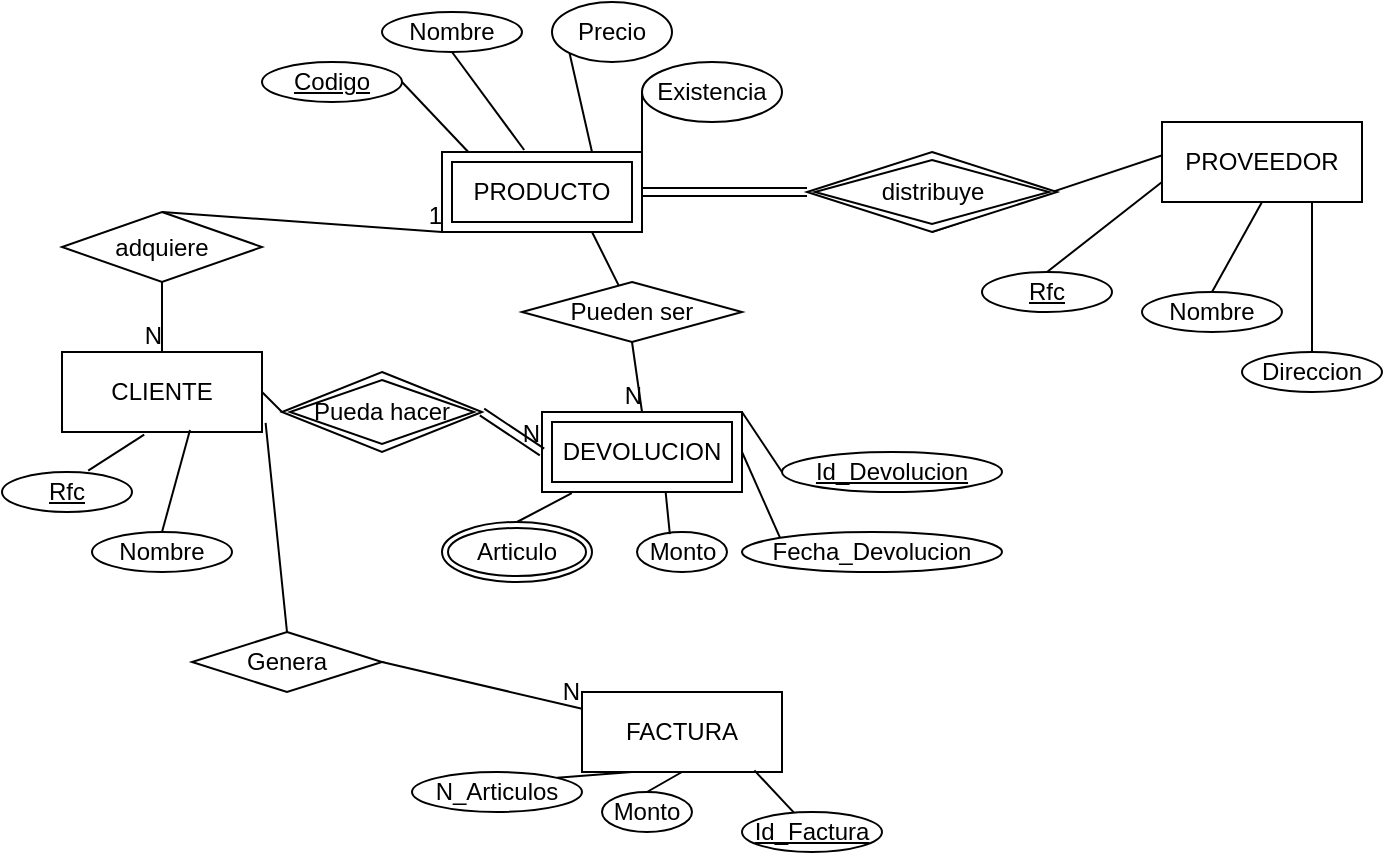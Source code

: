 <mxfile version="13.7.8" type="github">
  <diagram id="R2lEEEUBdFMjLlhIrx00" name="Page-1">
    <mxGraphModel dx="901" dy="459" grid="1" gridSize="10" guides="1" tooltips="1" connect="1" arrows="1" fold="1" page="1" pageScale="1" pageWidth="850" pageHeight="1100" math="0" shadow="0" extFonts="Permanent Marker^https://fonts.googleapis.com/css?family=Permanent+Marker">
      <root>
        <mxCell id="0" />
        <mxCell id="1" parent="0" />
        <mxCell id="2MwDD0MVYZ0e9IB-4ncI-2" value="Nombre" style="ellipse;whiteSpace=wrap;html=1;align=center;" parent="1" vertex="1">
          <mxGeometry x="340" y="70" width="70" height="20" as="geometry" />
        </mxCell>
        <mxCell id="2MwDD0MVYZ0e9IB-4ncI-3" value="Codigo" style="ellipse;whiteSpace=wrap;html=1;align=center;fontStyle=4;" parent="1" vertex="1">
          <mxGeometry x="280" y="95" width="70" height="20" as="geometry" />
        </mxCell>
        <mxCell id="2MwDD0MVYZ0e9IB-4ncI-4" value="Precio" style="ellipse;whiteSpace=wrap;html=1;align=center;" parent="1" vertex="1">
          <mxGeometry x="425" y="65" width="60" height="30" as="geometry" />
        </mxCell>
        <mxCell id="2MwDD0MVYZ0e9IB-4ncI-5" value="Existencia" style="ellipse;whiteSpace=wrap;html=1;align=center;" parent="1" vertex="1">
          <mxGeometry x="470" y="95" width="70" height="30" as="geometry" />
        </mxCell>
        <mxCell id="2MwDD0MVYZ0e9IB-4ncI-7" value="" style="endArrow=none;html=1;rounded=0;exitX=1;exitY=0.5;exitDx=0;exitDy=0;entryX=0.141;entryY=0.025;entryDx=0;entryDy=0;entryPerimeter=0;" parent="1" source="2MwDD0MVYZ0e9IB-4ncI-3" target="2MwDD0MVYZ0e9IB-4ncI-11" edge="1">
          <mxGeometry relative="1" as="geometry">
            <mxPoint x="210" y="230" as="sourcePoint" />
            <mxPoint x="374.1" y="131" as="targetPoint" />
          </mxGeometry>
        </mxCell>
        <mxCell id="2MwDD0MVYZ0e9IB-4ncI-8" value="" style="endArrow=none;html=1;rounded=0;exitX=0.5;exitY=1;exitDx=0;exitDy=0;entryX=0.411;entryY=-0.025;entryDx=0;entryDy=0;entryPerimeter=0;" parent="1" source="2MwDD0MVYZ0e9IB-4ncI-2" target="2MwDD0MVYZ0e9IB-4ncI-11" edge="1">
          <mxGeometry relative="1" as="geometry">
            <mxPoint x="380" y="100" as="sourcePoint" />
            <mxPoint x="410" y="130" as="targetPoint" />
          </mxGeometry>
        </mxCell>
        <mxCell id="2MwDD0MVYZ0e9IB-4ncI-9" value="" style="endArrow=none;html=1;rounded=0;exitX=0;exitY=1;exitDx=0;exitDy=0;entryX=0.75;entryY=0;entryDx=0;entryDy=0;" parent="1" source="2MwDD0MVYZ0e9IB-4ncI-4" target="2MwDD0MVYZ0e9IB-4ncI-11" edge="1">
          <mxGeometry relative="1" as="geometry">
            <mxPoint x="440" y="110" as="sourcePoint" />
            <mxPoint x="435" y="130" as="targetPoint" />
          </mxGeometry>
        </mxCell>
        <mxCell id="2MwDD0MVYZ0e9IB-4ncI-10" value="" style="endArrow=none;html=1;rounded=0;exitX=1;exitY=0.25;exitDx=0;exitDy=0;entryX=0;entryY=0.5;entryDx=0;entryDy=0;" parent="1" source="2MwDD0MVYZ0e9IB-4ncI-11" target="2MwDD0MVYZ0e9IB-4ncI-5" edge="1">
          <mxGeometry relative="1" as="geometry">
            <mxPoint x="460" y="130" as="sourcePoint" />
            <mxPoint x="524.1" y="141" as="targetPoint" />
          </mxGeometry>
        </mxCell>
        <mxCell id="2MwDD0MVYZ0e9IB-4ncI-11" value="PRODUCTO" style="shape=ext;margin=3;double=1;whiteSpace=wrap;html=1;align=center;" parent="1" vertex="1">
          <mxGeometry x="370" y="140" width="100" height="40" as="geometry" />
        </mxCell>
        <mxCell id="2MwDD0MVYZ0e9IB-4ncI-13" value="" style="shape=link;html=1;rounded=0;exitX=1;exitY=0.5;exitDx=0;exitDy=0;entryX=0;entryY=0.5;entryDx=0;entryDy=0;" parent="1" source="2MwDD0MVYZ0e9IB-4ncI-11" target="2MwDD0MVYZ0e9IB-4ncI-42" edge="1">
          <mxGeometry relative="1" as="geometry">
            <mxPoint x="500" y="159.5" as="sourcePoint" />
            <mxPoint x="535" y="220" as="targetPoint" />
          </mxGeometry>
        </mxCell>
        <mxCell id="2MwDD0MVYZ0e9IB-4ncI-15" value="" style="endArrow=none;html=1;rounded=0;exitX=0.5;exitY=1;exitDx=0;exitDy=0;entryX=0.5;entryY=0;entryDx=0;entryDy=0;" parent="1" target="2MwDD0MVYZ0e9IB-4ncI-18" edge="1" source="2MwDD0MVYZ0e9IB-4ncI-42">
          <mxGeometry relative="1" as="geometry">
            <mxPoint x="535" y="250" as="sourcePoint" />
            <mxPoint x="535" y="300" as="targetPoint" />
          </mxGeometry>
        </mxCell>
        <mxCell id="2MwDD0MVYZ0e9IB-4ncI-18" value="PROVEEDOR" style="whiteSpace=wrap;html=1;align=center;" parent="1" vertex="1">
          <mxGeometry x="730" y="125" width="100" height="40" as="geometry" />
        </mxCell>
        <mxCell id="2MwDD0MVYZ0e9IB-4ncI-19" value="Nombre" style="ellipse;whiteSpace=wrap;html=1;align=center;" parent="1" vertex="1">
          <mxGeometry x="720" y="210" width="70" height="20" as="geometry" />
        </mxCell>
        <mxCell id="2MwDD0MVYZ0e9IB-4ncI-20" value="Rfc" style="ellipse;whiteSpace=wrap;html=1;align=center;fontStyle=4;" parent="1" vertex="1">
          <mxGeometry x="640" y="200" width="65" height="20" as="geometry" />
        </mxCell>
        <mxCell id="2MwDD0MVYZ0e9IB-4ncI-22" value="Direccion" style="ellipse;whiteSpace=wrap;html=1;align=center;" parent="1" vertex="1">
          <mxGeometry x="770" y="240" width="70" height="20" as="geometry" />
        </mxCell>
        <mxCell id="2MwDD0MVYZ0e9IB-4ncI-23" value="" style="endArrow=none;html=1;rounded=0;entryX=0;entryY=0.75;entryDx=0;entryDy=0;exitX=0.5;exitY=0;exitDx=0;exitDy=0;" parent="1" source="2MwDD0MVYZ0e9IB-4ncI-20" target="2MwDD0MVYZ0e9IB-4ncI-18" edge="1">
          <mxGeometry relative="1" as="geometry">
            <mxPoint x="240" y="430" as="sourcePoint" />
            <mxPoint x="400" y="430" as="targetPoint" />
          </mxGeometry>
        </mxCell>
        <mxCell id="2MwDD0MVYZ0e9IB-4ncI-24" value="" style="endArrow=none;html=1;rounded=0;entryX=0.5;entryY=1;entryDx=0;entryDy=0;exitX=0.5;exitY=0;exitDx=0;exitDy=0;" parent="1" source="2MwDD0MVYZ0e9IB-4ncI-19" target="2MwDD0MVYZ0e9IB-4ncI-18" edge="1">
          <mxGeometry relative="1" as="geometry">
            <mxPoint x="510" y="350" as="sourcePoint" />
            <mxPoint x="552.5" y="320" as="targetPoint" />
          </mxGeometry>
        </mxCell>
        <mxCell id="2MwDD0MVYZ0e9IB-4ncI-25" value="" style="endArrow=none;html=1;rounded=0;entryX=0.5;entryY=0;entryDx=0;entryDy=0;exitX=0.75;exitY=1;exitDx=0;exitDy=0;" parent="1" source="2MwDD0MVYZ0e9IB-4ncI-18" target="2MwDD0MVYZ0e9IB-4ncI-22" edge="1">
          <mxGeometry relative="1" as="geometry">
            <mxPoint x="570" y="340" as="sourcePoint" />
            <mxPoint x="612.5" y="310" as="targetPoint" />
          </mxGeometry>
        </mxCell>
        <mxCell id="2MwDD0MVYZ0e9IB-4ncI-27" value="adquiere" style="shape=rhombus;perimeter=rhombusPerimeter;whiteSpace=wrap;html=1;align=center;" parent="1" vertex="1">
          <mxGeometry x="180" y="170" width="100" height="35" as="geometry" />
        </mxCell>
        <mxCell id="2MwDD0MVYZ0e9IB-4ncI-31" value="" style="endArrow=none;html=1;rounded=0;entryX=0;entryY=1;entryDx=0;entryDy=0;exitX=0.5;exitY=0;exitDx=0;exitDy=0;" parent="1" source="2MwDD0MVYZ0e9IB-4ncI-27" target="2MwDD0MVYZ0e9IB-4ncI-11" edge="1">
          <mxGeometry relative="1" as="geometry">
            <mxPoint x="180" y="210" as="sourcePoint" />
            <mxPoint x="340" y="210" as="targetPoint" />
          </mxGeometry>
        </mxCell>
        <mxCell id="2MwDD0MVYZ0e9IB-4ncI-32" value="1" style="resizable=0;html=1;align=right;verticalAlign=bottom;" parent="2MwDD0MVYZ0e9IB-4ncI-31" connectable="0" vertex="1">
          <mxGeometry x="1" relative="1" as="geometry" />
        </mxCell>
        <mxCell id="2MwDD0MVYZ0e9IB-4ncI-33" value="CLIENTE" style="whiteSpace=wrap;html=1;align=center;" parent="1" vertex="1">
          <mxGeometry x="180" y="240" width="100" height="40" as="geometry" />
        </mxCell>
        <mxCell id="2MwDD0MVYZ0e9IB-4ncI-34" value="" style="endArrow=none;html=1;rounded=0;entryX=0.5;entryY=0;entryDx=0;entryDy=0;exitX=0.5;exitY=1;exitDx=0;exitDy=0;" parent="1" source="2MwDD0MVYZ0e9IB-4ncI-27" target="2MwDD0MVYZ0e9IB-4ncI-33" edge="1">
          <mxGeometry relative="1" as="geometry">
            <mxPoint x="80" y="240" as="sourcePoint" />
            <mxPoint x="240" y="240" as="targetPoint" />
          </mxGeometry>
        </mxCell>
        <mxCell id="2MwDD0MVYZ0e9IB-4ncI-35" value="N" style="resizable=0;html=1;align=right;verticalAlign=bottom;" parent="2MwDD0MVYZ0e9IB-4ncI-34" connectable="0" vertex="1">
          <mxGeometry x="1" relative="1" as="geometry" />
        </mxCell>
        <mxCell id="2MwDD0MVYZ0e9IB-4ncI-36" value="Nombre" style="ellipse;whiteSpace=wrap;html=1;align=center;" parent="1" vertex="1">
          <mxGeometry x="195" y="330" width="70" height="20" as="geometry" />
        </mxCell>
        <mxCell id="2MwDD0MVYZ0e9IB-4ncI-39" value="Rfc" style="ellipse;whiteSpace=wrap;html=1;align=center;fontStyle=4;" parent="1" vertex="1">
          <mxGeometry x="150" y="300" width="65" height="20" as="geometry" />
        </mxCell>
        <mxCell id="2MwDD0MVYZ0e9IB-4ncI-40" value="" style="endArrow=none;html=1;rounded=0;entryX=0.411;entryY=1.032;entryDx=0;entryDy=0;entryPerimeter=0;exitX=0.663;exitY=-0.036;exitDx=0;exitDy=0;exitPerimeter=0;" parent="1" source="2MwDD0MVYZ0e9IB-4ncI-39" target="2MwDD0MVYZ0e9IB-4ncI-33" edge="1">
          <mxGeometry relative="1" as="geometry">
            <mxPoint x="60" y="350" as="sourcePoint" />
            <mxPoint x="220" y="350" as="targetPoint" />
          </mxGeometry>
        </mxCell>
        <mxCell id="2MwDD0MVYZ0e9IB-4ncI-41" value="" style="endArrow=none;html=1;rounded=0;entryX=0.5;entryY=0;entryDx=0;entryDy=0;exitX=0.64;exitY=0.975;exitDx=0;exitDy=0;exitPerimeter=0;" parent="1" source="2MwDD0MVYZ0e9IB-4ncI-33" target="2MwDD0MVYZ0e9IB-4ncI-36" edge="1">
          <mxGeometry relative="1" as="geometry">
            <mxPoint x="320" y="340" as="sourcePoint" />
            <mxPoint x="348.01" y="314" as="targetPoint" />
          </mxGeometry>
        </mxCell>
        <mxCell id="2MwDD0MVYZ0e9IB-4ncI-42" value="distribuye" style="shape=rhombus;double=1;perimeter=rhombusPerimeter;whiteSpace=wrap;html=1;align=center;" parent="1" vertex="1">
          <mxGeometry x="552.5" y="140" width="125" height="40" as="geometry" />
        </mxCell>
        <mxCell id="kYxpK8CYSNNE0a9SE648-3" value="FACTURA" style="whiteSpace=wrap;html=1;align=center;" vertex="1" parent="1">
          <mxGeometry x="440" y="410" width="100" height="40" as="geometry" />
        </mxCell>
        <mxCell id="kYxpK8CYSNNE0a9SE648-4" value="Id_Factura" style="ellipse;whiteSpace=wrap;html=1;align=center;fontStyle=4;" vertex="1" parent="1">
          <mxGeometry x="520" y="470" width="70" height="20" as="geometry" />
        </mxCell>
        <mxCell id="kYxpK8CYSNNE0a9SE648-5" value="Monto" style="ellipse;whiteSpace=wrap;html=1;align=center;" vertex="1" parent="1">
          <mxGeometry x="450" y="460" width="45" height="20" as="geometry" />
        </mxCell>
        <mxCell id="kYxpK8CYSNNE0a9SE648-8" value="" style="endArrow=none;html=1;rounded=0;exitX=1;exitY=0;exitDx=0;exitDy=0;entryX=0.25;entryY=1;entryDx=0;entryDy=0;" edge="1" parent="1" source="kYxpK8CYSNNE0a9SE648-19" target="kYxpK8CYSNNE0a9SE648-3">
          <mxGeometry relative="1" as="geometry">
            <mxPoint x="485" y="270" as="sourcePoint" />
            <mxPoint x="560" y="300" as="targetPoint" />
          </mxGeometry>
        </mxCell>
        <mxCell id="kYxpK8CYSNNE0a9SE648-9" value="" style="endArrow=none;html=1;rounded=0;exitX=0.5;exitY=0;exitDx=0;exitDy=0;entryX=0.5;entryY=1;entryDx=0;entryDy=0;" edge="1" parent="1" source="kYxpK8CYSNNE0a9SE648-5" target="kYxpK8CYSNNE0a9SE648-3">
          <mxGeometry relative="1" as="geometry">
            <mxPoint x="510" y="310" as="sourcePoint" />
            <mxPoint x="550" y="290" as="targetPoint" />
          </mxGeometry>
        </mxCell>
        <mxCell id="kYxpK8CYSNNE0a9SE648-10" value="" style="endArrow=none;html=1;rounded=0;entryX=0.862;entryY=0.98;entryDx=0;entryDy=0;entryPerimeter=0;" edge="1" parent="1" source="kYxpK8CYSNNE0a9SE648-4" target="kYxpK8CYSNNE0a9SE648-3">
          <mxGeometry relative="1" as="geometry">
            <mxPoint x="530" y="300" as="sourcePoint" />
            <mxPoint x="570" y="280" as="targetPoint" />
          </mxGeometry>
        </mxCell>
        <mxCell id="kYxpK8CYSNNE0a9SE648-11" value="Genera" style="shape=rhombus;perimeter=rhombusPerimeter;whiteSpace=wrap;html=1;align=center;" vertex="1" parent="1">
          <mxGeometry x="245" y="380" width="95" height="30" as="geometry" />
        </mxCell>
        <mxCell id="kYxpK8CYSNNE0a9SE648-12" value="" style="endArrow=none;html=1;rounded=0;exitX=1;exitY=0.5;exitDx=0;exitDy=0;" edge="1" parent="1" source="kYxpK8CYSNNE0a9SE648-11" target="kYxpK8CYSNNE0a9SE648-3">
          <mxGeometry relative="1" as="geometry">
            <mxPoint x="290" y="300" as="sourcePoint" />
            <mxPoint x="450" y="300" as="targetPoint" />
          </mxGeometry>
        </mxCell>
        <mxCell id="kYxpK8CYSNNE0a9SE648-13" value="N" style="resizable=0;html=1;align=right;verticalAlign=bottom;" connectable="0" vertex="1" parent="kYxpK8CYSNNE0a9SE648-12">
          <mxGeometry x="1" relative="1" as="geometry" />
        </mxCell>
        <mxCell id="kYxpK8CYSNNE0a9SE648-14" value="" style="endArrow=none;html=1;rounded=0;exitX=1.018;exitY=0.885;exitDx=0;exitDy=0;entryX=0.5;entryY=0;entryDx=0;entryDy=0;exitPerimeter=0;" edge="1" parent="1" source="2MwDD0MVYZ0e9IB-4ncI-33" target="kYxpK8CYSNNE0a9SE648-11">
          <mxGeometry relative="1" as="geometry">
            <mxPoint x="340" y="220" as="sourcePoint" />
            <mxPoint x="500" y="220" as="targetPoint" />
          </mxGeometry>
        </mxCell>
        <mxCell id="kYxpK8CYSNNE0a9SE648-19" value="N_Articulos" style="ellipse;whiteSpace=wrap;html=1;align=center;" vertex="1" parent="1">
          <mxGeometry x="355" y="450" width="85" height="20" as="geometry" />
        </mxCell>
        <mxCell id="kYxpK8CYSNNE0a9SE648-22" value="DEVOLUCION" style="shape=ext;margin=3;double=1;whiteSpace=wrap;html=1;align=center;" vertex="1" parent="1">
          <mxGeometry x="420" y="270" width="100" height="40" as="geometry" />
        </mxCell>
        <mxCell id="kYxpK8CYSNNE0a9SE648-23" value="Pueda hacer" style="shape=rhombus;double=1;perimeter=rhombusPerimeter;whiteSpace=wrap;html=1;align=center;" vertex="1" parent="1">
          <mxGeometry x="290" y="250" width="100" height="40" as="geometry" />
        </mxCell>
        <mxCell id="kYxpK8CYSNNE0a9SE648-24" value="" style="endArrow=none;html=1;rounded=0;exitX=1;exitY=0.5;exitDx=0;exitDy=0;entryX=0;entryY=0.5;entryDx=0;entryDy=0;" edge="1" parent="1" source="2MwDD0MVYZ0e9IB-4ncI-33" target="kYxpK8CYSNNE0a9SE648-23">
          <mxGeometry relative="1" as="geometry">
            <mxPoint x="320" y="290" as="sourcePoint" />
            <mxPoint x="480" y="290" as="targetPoint" />
          </mxGeometry>
        </mxCell>
        <mxCell id="kYxpK8CYSNNE0a9SE648-29" value="" style="shape=link;html=1;rounded=0;exitX=1;exitY=0.5;exitDx=0;exitDy=0;entryX=0;entryY=0.5;entryDx=0;entryDy=0;" edge="1" parent="1" source="kYxpK8CYSNNE0a9SE648-23" target="kYxpK8CYSNNE0a9SE648-22">
          <mxGeometry relative="1" as="geometry">
            <mxPoint x="340" y="400" as="sourcePoint" />
            <mxPoint x="360" y="400" as="targetPoint" />
          </mxGeometry>
        </mxCell>
        <mxCell id="kYxpK8CYSNNE0a9SE648-30" value="N" style="resizable=0;html=1;align=right;verticalAlign=bottom;" connectable="0" vertex="1" parent="kYxpK8CYSNNE0a9SE648-29">
          <mxGeometry x="1" relative="1" as="geometry" />
        </mxCell>
        <mxCell id="kYxpK8CYSNNE0a9SE648-31" value="Id_Devolucion" style="ellipse;whiteSpace=wrap;html=1;align=center;fontStyle=4;" vertex="1" parent="1">
          <mxGeometry x="540" y="290" width="110" height="20" as="geometry" />
        </mxCell>
        <mxCell id="kYxpK8CYSNNE0a9SE648-32" value="" style="endArrow=none;html=1;rounded=0;exitX=1;exitY=0;exitDx=0;exitDy=0;entryX=0;entryY=0.5;entryDx=0;entryDy=0;" edge="1" parent="1" source="kYxpK8CYSNNE0a9SE648-22" target="kYxpK8CYSNNE0a9SE648-31">
          <mxGeometry relative="1" as="geometry">
            <mxPoint x="510" y="310" as="sourcePoint" />
            <mxPoint x="544.576" y="291.983" as="targetPoint" />
          </mxGeometry>
        </mxCell>
        <mxCell id="kYxpK8CYSNNE0a9SE648-34" value="Fecha_Devolucion" style="ellipse;whiteSpace=wrap;html=1;align=center;" vertex="1" parent="1">
          <mxGeometry x="520" y="330" width="130" height="20" as="geometry" />
        </mxCell>
        <mxCell id="kYxpK8CYSNNE0a9SE648-35" value="" style="endArrow=none;html=1;rounded=0;exitX=1;exitY=0.5;exitDx=0;exitDy=0;entryX=0;entryY=0;entryDx=0;entryDy=0;" edge="1" parent="1" source="kYxpK8CYSNNE0a9SE648-22" target="kYxpK8CYSNNE0a9SE648-34">
          <mxGeometry relative="1" as="geometry">
            <mxPoint x="570" y="400" as="sourcePoint" />
            <mxPoint x="619.6" y="368.72" as="targetPoint" />
          </mxGeometry>
        </mxCell>
        <mxCell id="kYxpK8CYSNNE0a9SE648-36" value="Articulo" style="ellipse;shape=doubleEllipse;margin=3;whiteSpace=wrap;html=1;align=center;" vertex="1" parent="1">
          <mxGeometry x="370" y="325" width="75" height="30" as="geometry" />
        </mxCell>
        <mxCell id="kYxpK8CYSNNE0a9SE648-37" value="" style="endArrow=none;html=1;rounded=0;exitX=0.149;exitY=1.015;exitDx=0;exitDy=0;exitPerimeter=0;entryX=0.5;entryY=0;entryDx=0;entryDy=0;" edge="1" parent="1" source="kYxpK8CYSNNE0a9SE648-22" target="kYxpK8CYSNNE0a9SE648-36">
          <mxGeometry relative="1" as="geometry">
            <mxPoint x="490" y="380" as="sourcePoint" />
            <mxPoint x="650" y="380" as="targetPoint" />
          </mxGeometry>
        </mxCell>
        <mxCell id="kYxpK8CYSNNE0a9SE648-38" value="Monto" style="ellipse;whiteSpace=wrap;html=1;align=center;" vertex="1" parent="1">
          <mxGeometry x="467.5" y="330" width="45" height="20" as="geometry" />
        </mxCell>
        <mxCell id="kYxpK8CYSNNE0a9SE648-39" value="" style="endArrow=none;html=1;rounded=0;exitX=0.618;exitY=0.997;exitDx=0;exitDy=0;exitPerimeter=0;entryX=0.365;entryY=0.055;entryDx=0;entryDy=0;entryPerimeter=0;" edge="1" parent="1" source="kYxpK8CYSNNE0a9SE648-22" target="kYxpK8CYSNNE0a9SE648-38">
          <mxGeometry relative="1" as="geometry">
            <mxPoint x="470" y="320" as="sourcePoint" />
            <mxPoint x="442.6" y="334.4" as="targetPoint" />
          </mxGeometry>
        </mxCell>
        <mxCell id="kYxpK8CYSNNE0a9SE648-40" value="Pueden ser" style="shape=rhombus;perimeter=rhombusPerimeter;whiteSpace=wrap;html=1;align=center;" vertex="1" parent="1">
          <mxGeometry x="410" y="205" width="110" height="30" as="geometry" />
        </mxCell>
        <mxCell id="kYxpK8CYSNNE0a9SE648-41" value="" style="endArrow=none;html=1;rounded=0;entryX=0.75;entryY=1;entryDx=0;entryDy=0;" edge="1" parent="1" source="kYxpK8CYSNNE0a9SE648-40" target="2MwDD0MVYZ0e9IB-4ncI-11">
          <mxGeometry relative="1" as="geometry">
            <mxPoint x="490" y="45" as="sourcePoint" />
            <mxPoint x="490" y="45" as="targetPoint" />
          </mxGeometry>
        </mxCell>
        <mxCell id="kYxpK8CYSNNE0a9SE648-42" value="" style="endArrow=none;html=1;rounded=0;exitX=0.5;exitY=1;exitDx=0;exitDy=0;entryX=0.5;entryY=0;entryDx=0;entryDy=0;" edge="1" parent="1" source="kYxpK8CYSNNE0a9SE648-40" target="kYxpK8CYSNNE0a9SE648-22">
          <mxGeometry relative="1" as="geometry">
            <mxPoint x="520" y="240" as="sourcePoint" />
            <mxPoint x="680" y="240" as="targetPoint" />
          </mxGeometry>
        </mxCell>
        <mxCell id="kYxpK8CYSNNE0a9SE648-43" value="N" style="resizable=0;html=1;align=right;verticalAlign=bottom;" connectable="0" vertex="1" parent="kYxpK8CYSNNE0a9SE648-42">
          <mxGeometry x="1" relative="1" as="geometry" />
        </mxCell>
      </root>
    </mxGraphModel>
  </diagram>
</mxfile>
